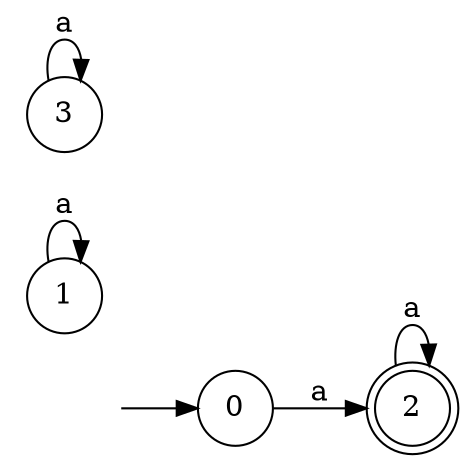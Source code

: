digraph {
  rankdir=LR;
  0 [label="0", shape = circle];
  0 -> 2 [label="a"];
  1 [label="1", shape = circle];
  1 -> 1 [label="a"];
  2 [label="2", shape = doublecircle];
  2 -> 2 [label="a"];
  3 [label="3", shape = circle];
  3 -> 3 [label="a"];
  4 [label="", shape = plaintext];
  4 -> 0 [label=""];
}
